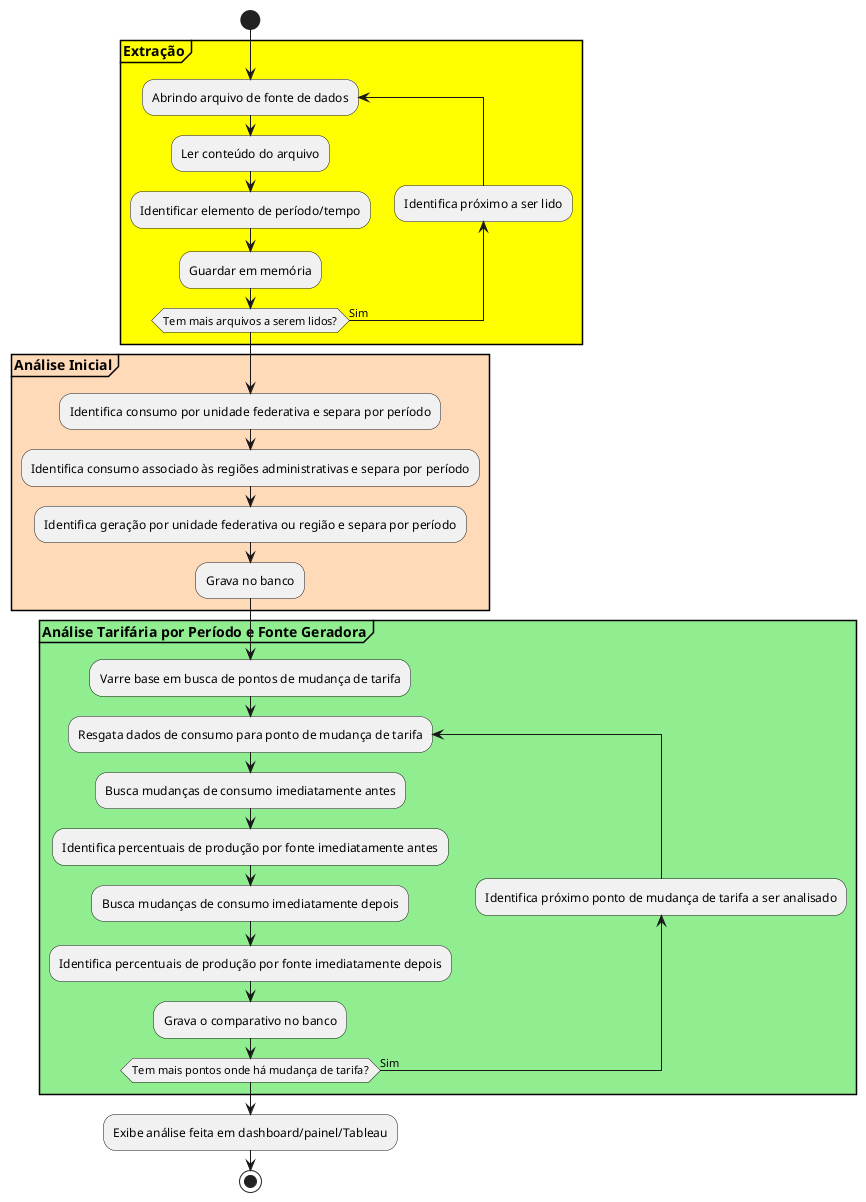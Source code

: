 @startuml
start
    partition #yellow "**Extração**" {
        repeat :Abrindo arquivo de fonte de dados;
            :Ler conteúdo do arquivo;
            :Identificar elemento de período/tempo;
            :Guardar em memória;
        backward:Identifica próximo a ser lido;
        repeat while (Tem mais arquivos a serem lidos?) is (Sim)
    }

    partition #PeachPuff "**Análise Inicial**" {
        :Identifica consumo por unidade federativa e separa por período;
        :Identifica consumo associado às regiões administrativas e separa por período;
        :Identifica geração por unidade federativa ou região e separa por período;
        :Grava no banco;
    }

    partition #lightGreen "**Análise Tarifária por Período e Fonte Geradora**" {
        :Varre base em busca de pontos de mudança de tarifa;
        repeat :Resgata dados de consumo para ponto de mudança de tarifa;
            :Busca mudanças de consumo imediatamente antes;
            :Identifica percentuais de produção por fonte imediatamente antes;
            :Busca mudanças de consumo imediatamente depois;
            :Identifica percentuais de produção por fonte imediatamente depois;
            :Grava o comparativo no banco;
        backward:Identifica próximo ponto de mudança de tarifa a ser analisado;
        repeat while (Tem mais pontos onde há mudança de tarifa?) is (Sim)
    }

    :Exibe análise feita em dashboard/painel/Tableau;
stop
@enduml